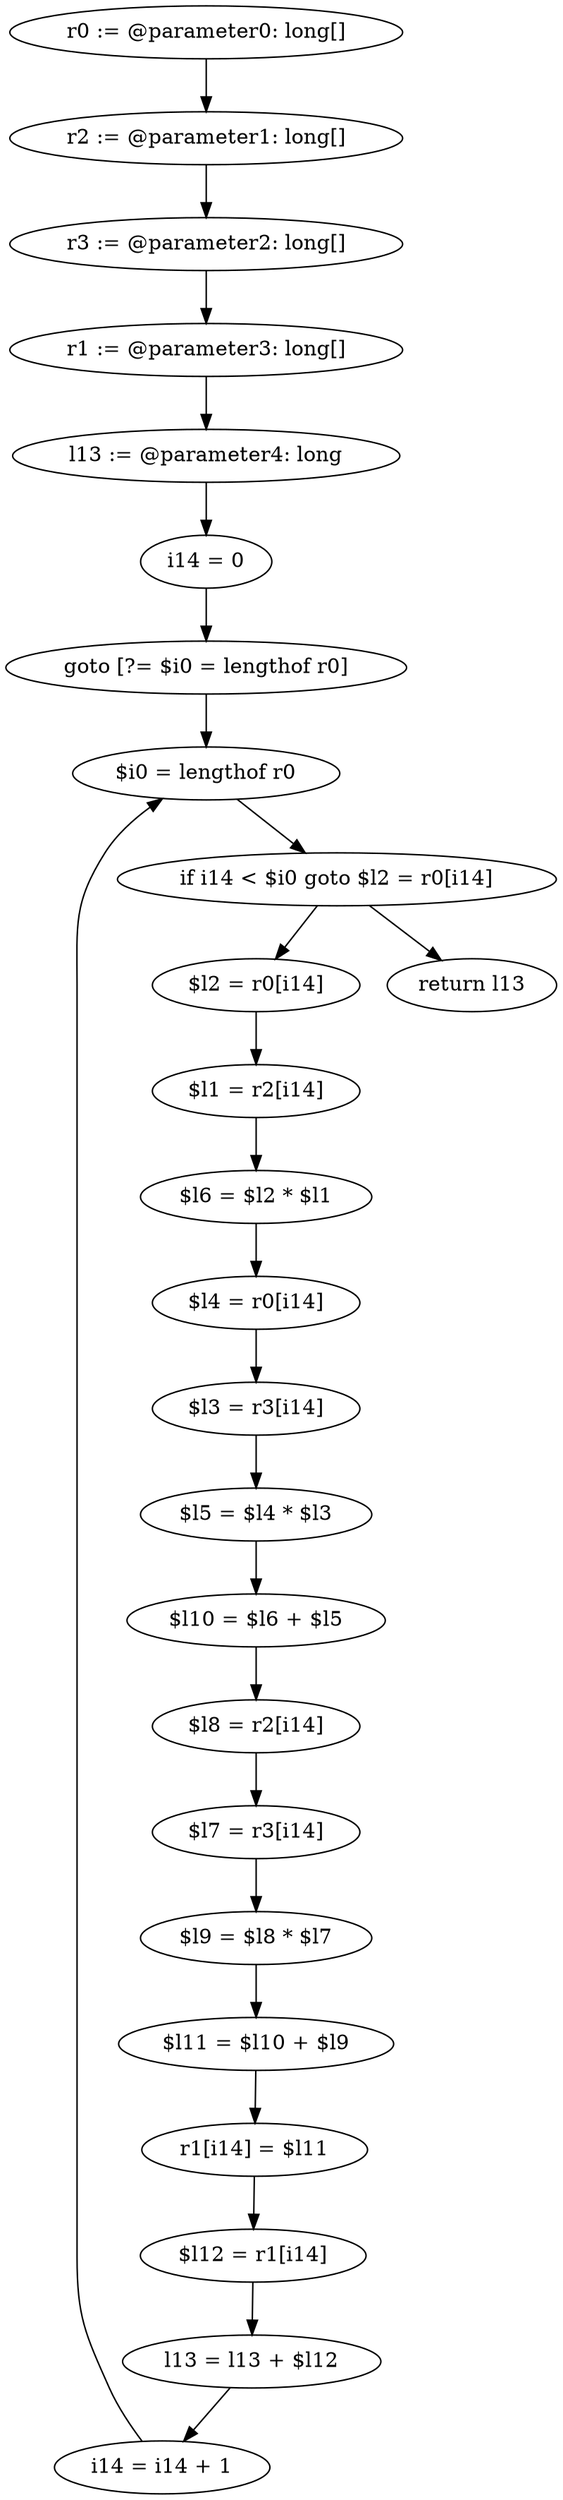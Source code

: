 digraph "unitGraph" {
    "r0 := @parameter0: long[]"
    "r2 := @parameter1: long[]"
    "r3 := @parameter2: long[]"
    "r1 := @parameter3: long[]"
    "l13 := @parameter4: long"
    "i14 = 0"
    "goto [?= $i0 = lengthof r0]"
    "$l2 = r0[i14]"
    "$l1 = r2[i14]"
    "$l6 = $l2 * $l1"
    "$l4 = r0[i14]"
    "$l3 = r3[i14]"
    "$l5 = $l4 * $l3"
    "$l10 = $l6 + $l5"
    "$l8 = r2[i14]"
    "$l7 = r3[i14]"
    "$l9 = $l8 * $l7"
    "$l11 = $l10 + $l9"
    "r1[i14] = $l11"
    "$l12 = r1[i14]"
    "l13 = l13 + $l12"
    "i14 = i14 + 1"
    "$i0 = lengthof r0"
    "if i14 < $i0 goto $l2 = r0[i14]"
    "return l13"
    "r0 := @parameter0: long[]"->"r2 := @parameter1: long[]";
    "r2 := @parameter1: long[]"->"r3 := @parameter2: long[]";
    "r3 := @parameter2: long[]"->"r1 := @parameter3: long[]";
    "r1 := @parameter3: long[]"->"l13 := @parameter4: long";
    "l13 := @parameter4: long"->"i14 = 0";
    "i14 = 0"->"goto [?= $i0 = lengthof r0]";
    "goto [?= $i0 = lengthof r0]"->"$i0 = lengthof r0";
    "$l2 = r0[i14]"->"$l1 = r2[i14]";
    "$l1 = r2[i14]"->"$l6 = $l2 * $l1";
    "$l6 = $l2 * $l1"->"$l4 = r0[i14]";
    "$l4 = r0[i14]"->"$l3 = r3[i14]";
    "$l3 = r3[i14]"->"$l5 = $l4 * $l3";
    "$l5 = $l4 * $l3"->"$l10 = $l6 + $l5";
    "$l10 = $l6 + $l5"->"$l8 = r2[i14]";
    "$l8 = r2[i14]"->"$l7 = r3[i14]";
    "$l7 = r3[i14]"->"$l9 = $l8 * $l7";
    "$l9 = $l8 * $l7"->"$l11 = $l10 + $l9";
    "$l11 = $l10 + $l9"->"r1[i14] = $l11";
    "r1[i14] = $l11"->"$l12 = r1[i14]";
    "$l12 = r1[i14]"->"l13 = l13 + $l12";
    "l13 = l13 + $l12"->"i14 = i14 + 1";
    "i14 = i14 + 1"->"$i0 = lengthof r0";
    "$i0 = lengthof r0"->"if i14 < $i0 goto $l2 = r0[i14]";
    "if i14 < $i0 goto $l2 = r0[i14]"->"return l13";
    "if i14 < $i0 goto $l2 = r0[i14]"->"$l2 = r0[i14]";
}
